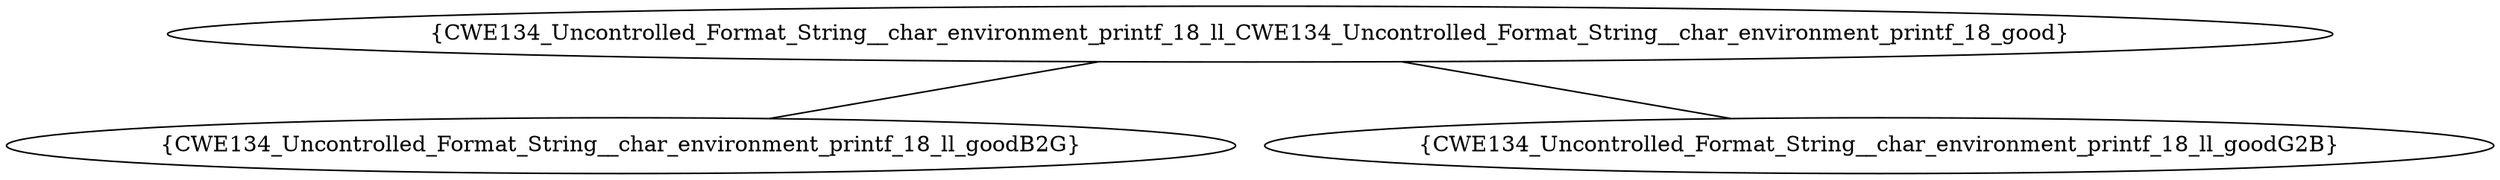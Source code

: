 graph "cg graph" {
CWE134_Uncontrolled_Format_String__char_environment_printf_18_ll_CWE134_Uncontrolled_Format_String__char_environment_printf_18_good [label="{CWE134_Uncontrolled_Format_String__char_environment_printf_18_ll_CWE134_Uncontrolled_Format_String__char_environment_printf_18_good}"];
CWE134_Uncontrolled_Format_String__char_environment_printf_18_ll_goodB2G [label="{CWE134_Uncontrolled_Format_String__char_environment_printf_18_ll_goodB2G}"];
CWE134_Uncontrolled_Format_String__char_environment_printf_18_ll_goodG2B [label="{CWE134_Uncontrolled_Format_String__char_environment_printf_18_ll_goodG2B}"];
CWE134_Uncontrolled_Format_String__char_environment_printf_18_ll_CWE134_Uncontrolled_Format_String__char_environment_printf_18_good -- CWE134_Uncontrolled_Format_String__char_environment_printf_18_ll_goodB2G;
CWE134_Uncontrolled_Format_String__char_environment_printf_18_ll_CWE134_Uncontrolled_Format_String__char_environment_printf_18_good -- CWE134_Uncontrolled_Format_String__char_environment_printf_18_ll_goodG2B;
}
